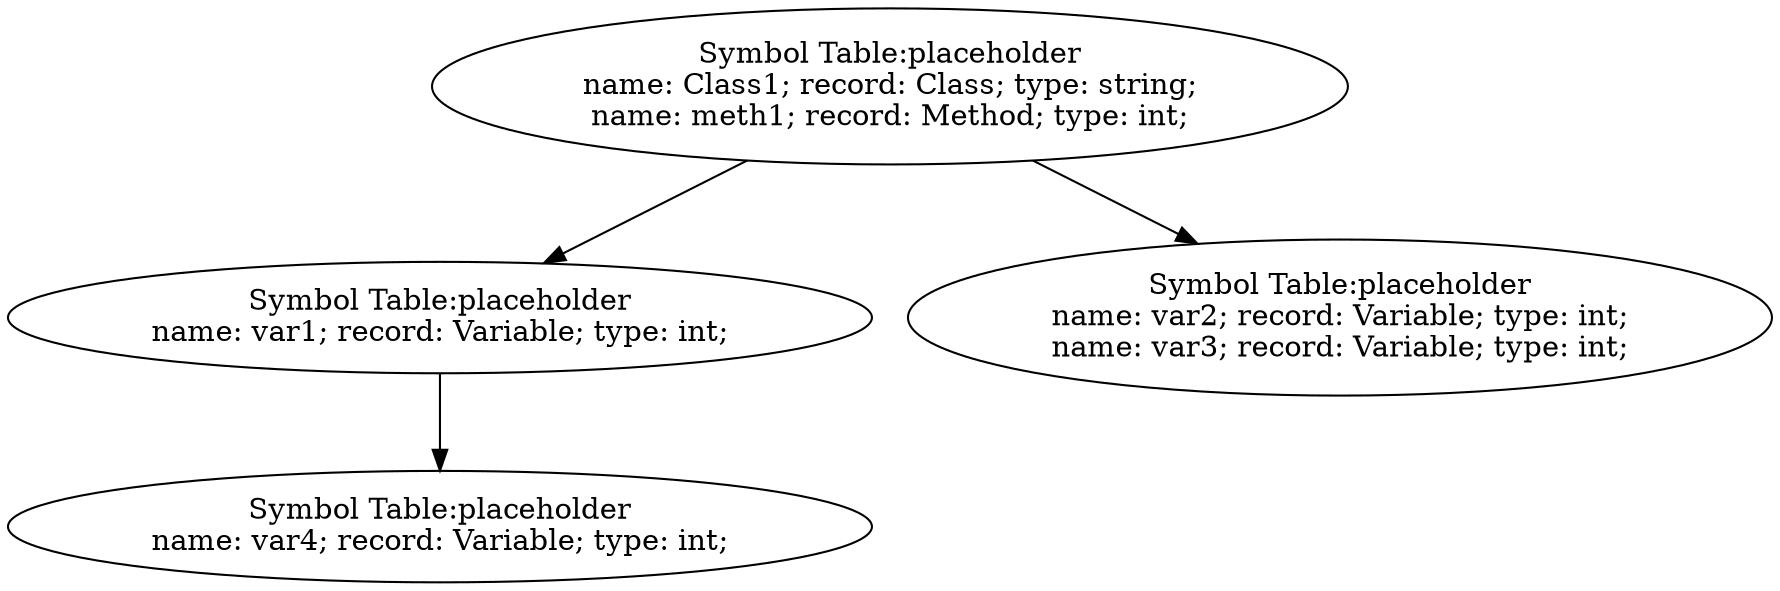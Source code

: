 digraph {
n0 [label="Symbol Table:placeholder
name: Class1; record: Class; type: string;
name: meth1; record: Method; type: int;"];
n1 [label="Symbol Table:placeholder
name: var1; record: Variable; type: int;"];
n2 [label="Symbol Table:placeholder
name: var4; record: Variable; type: int;"];
n1 -> n2
n0 -> n1
n3 [label="Symbol Table:placeholder
name: var2; record: Variable; type: int;
name: var3; record: Variable; type: int;"];
n0 -> n3
}
